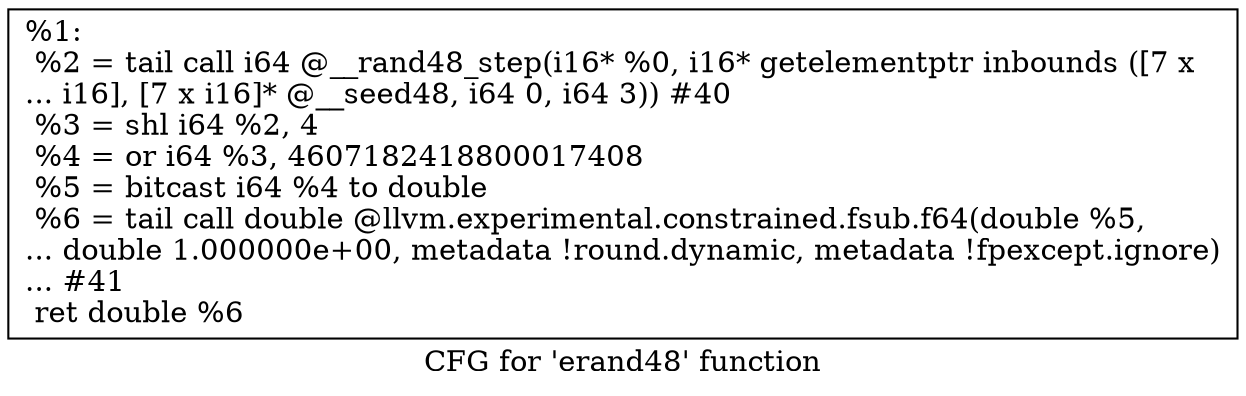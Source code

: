 digraph "CFG for 'erand48' function" {
	label="CFG for 'erand48' function";

	Node0x1e6e580 [shape=record,label="{%1:\l  %2 = tail call i64 @__rand48_step(i16* %0, i16* getelementptr inbounds ([7 x\l... i16], [7 x i16]* @__seed48, i64 0, i64 3)) #40\l  %3 = shl i64 %2, 4\l  %4 = or i64 %3, 4607182418800017408\l  %5 = bitcast i64 %4 to double\l  %6 = tail call double @llvm.experimental.constrained.fsub.f64(double %5,\l... double 1.000000e+00, metadata !round.dynamic, metadata !fpexcept.ignore)\l... #41\l  ret double %6\l}"];
}
